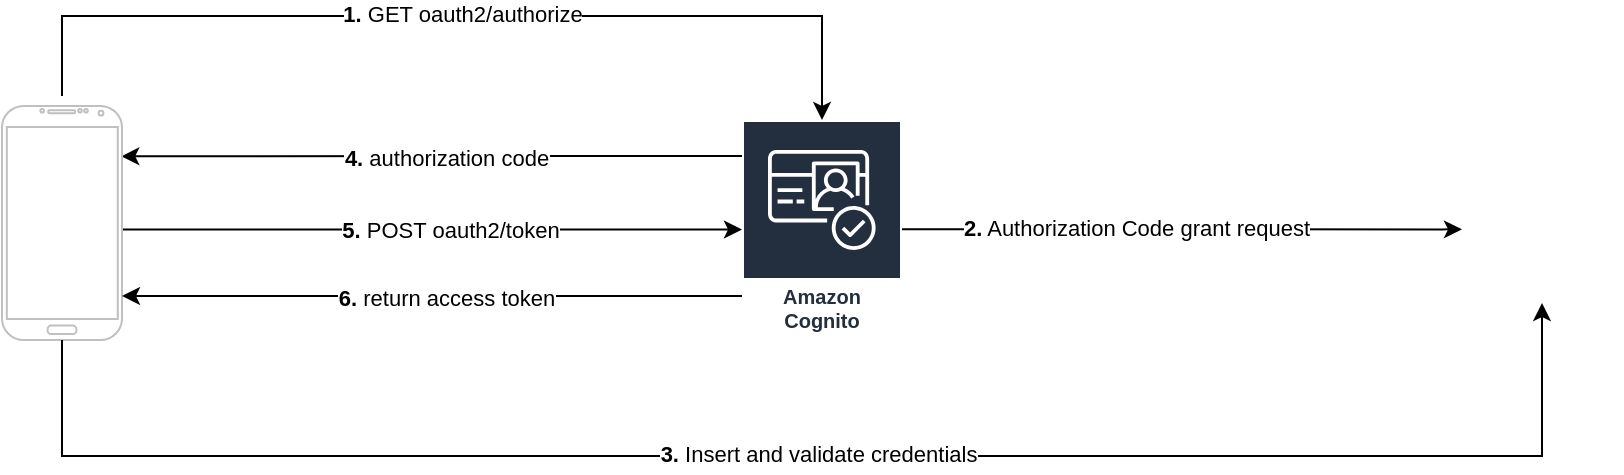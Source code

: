 <mxfile version="26.0.16">
  <diagram name="Page-1" id="dGsvdM9-jh6Zkj6ivhWE">
    <mxGraphModel dx="2022" dy="589" grid="1" gridSize="10" guides="1" tooltips="1" connect="1" arrows="1" fold="1" page="1" pageScale="1" pageWidth="827" pageHeight="1169" math="0" shadow="0">
      <root>
        <mxCell id="0" />
        <mxCell id="1" parent="0" />
        <mxCell id="k56ejSWuWEJTTyRDNeQE-1" value="Amazon Cognito" style="sketch=0;outlineConnect=0;fontColor=#232F3E;gradientColor=none;strokeColor=#ffffff;fillColor=#232F3E;dashed=0;verticalLabelPosition=middle;verticalAlign=bottom;align=center;html=1;whiteSpace=wrap;fontSize=10;fontStyle=1;spacing=3;shape=mxgraph.aws4.productIcon;prIcon=mxgraph.aws4.cognito;" vertex="1" parent="1">
          <mxGeometry x="280" y="222" width="80" height="110" as="geometry" />
        </mxCell>
        <mxCell id="k56ejSWuWEJTTyRDNeQE-4" value="" style="shape=image;verticalLabelPosition=bottom;labelBackgroundColor=default;verticalAlign=top;aspect=fixed;imageAspect=0;image=https://cdn1.iconfinder.com/data/icons/google-s-logo/150/Google_Icons-09-512.png;" vertex="1" parent="1">
          <mxGeometry x="640" y="233.5" width="80" height="80" as="geometry" />
        </mxCell>
        <mxCell id="k56ejSWuWEJTTyRDNeQE-8" style="edgeStyle=orthogonalEdgeStyle;rounded=0;orthogonalLoop=1;jettySize=auto;html=1;" edge="1" parent="1" target="k56ejSWuWEJTTyRDNeQE-1">
          <mxGeometry relative="1" as="geometry">
            <mxPoint x="-60" y="210" as="sourcePoint" />
            <mxPoint x="240" y="170" as="targetPoint" />
            <Array as="points">
              <mxPoint x="-60" y="170" />
            </Array>
          </mxGeometry>
        </mxCell>
        <mxCell id="k56ejSWuWEJTTyRDNeQE-11" value="&lt;b&gt;1.&lt;/b&gt; GET oauth2/authorize" style="edgeLabel;html=1;align=center;verticalAlign=middle;resizable=0;points=[];" vertex="1" connectable="0" parent="k56ejSWuWEJTTyRDNeQE-8">
          <mxGeometry x="-0.153" y="1" relative="1" as="geometry">
            <mxPoint x="40" as="offset" />
          </mxGeometry>
        </mxCell>
        <mxCell id="k56ejSWuWEJTTyRDNeQE-12" style="edgeStyle=orthogonalEdgeStyle;rounded=0;orthogonalLoop=1;jettySize=auto;html=1;entryX=0.994;entryY=0.215;entryDx=0;entryDy=0;entryPerimeter=0;" edge="1" parent="1" source="k56ejSWuWEJTTyRDNeQE-1" target="k56ejSWuWEJTTyRDNeQE-18">
          <mxGeometry relative="1" as="geometry">
            <mxPoint x="240" y="240" as="sourcePoint" />
            <mxPoint x="80" y="240" as="targetPoint" />
            <Array as="points">
              <mxPoint x="210" y="240" />
              <mxPoint x="210" y="240" />
            </Array>
          </mxGeometry>
        </mxCell>
        <mxCell id="k56ejSWuWEJTTyRDNeQE-25" value="&lt;b&gt;4.&lt;/b&gt; authorization code" style="edgeLabel;html=1;align=center;verticalAlign=middle;resizable=0;points=[];" vertex="1" connectable="0" parent="k56ejSWuWEJTTyRDNeQE-12">
          <mxGeometry x="-0.003" y="1" relative="1" as="geometry">
            <mxPoint x="6" as="offset" />
          </mxGeometry>
        </mxCell>
        <mxCell id="k56ejSWuWEJTTyRDNeQE-16" style="edgeStyle=orthogonalEdgeStyle;rounded=0;orthogonalLoop=1;jettySize=auto;html=1;exitX=0.984;exitY=0.557;exitDx=0;exitDy=0;exitPerimeter=0;" edge="1" parent="1">
          <mxGeometry relative="1" as="geometry">
            <mxPoint x="-30.96" y="276.759" as="sourcePoint" />
            <mxPoint x="280" y="276.78" as="targetPoint" />
            <Array as="points">
              <mxPoint x="200" y="276.59" />
              <mxPoint x="200" y="276.59" />
            </Array>
          </mxGeometry>
        </mxCell>
        <mxCell id="k56ejSWuWEJTTyRDNeQE-17" value="&lt;b&gt;5.&lt;/b&gt; POST oauth2/token" style="edgeLabel;html=1;align=center;verticalAlign=middle;resizable=0;points=[];" vertex="1" connectable="0" parent="k56ejSWuWEJTTyRDNeQE-16">
          <mxGeometry x="-0.153" y="1" relative="1" as="geometry">
            <mxPoint x="33" y="1" as="offset" />
          </mxGeometry>
        </mxCell>
        <mxCell id="k56ejSWuWEJTTyRDNeQE-19" value="" style="group" vertex="1" connectable="0" parent="1">
          <mxGeometry x="-90" y="215" width="60" height="117" as="geometry" />
        </mxCell>
        <mxCell id="k56ejSWuWEJTTyRDNeQE-7" value="" style="shape=image;verticalLabelPosition=bottom;labelBackgroundColor=default;verticalAlign=top;aspect=fixed;imageAspect=0;image=https://images.seeklogo.com/logo-png/35/2/flutter-logo-png_seeklogo-354671.png;" vertex="1" parent="k56ejSWuWEJTTyRDNeQE-19">
          <mxGeometry x="7.5" y="36" width="45" height="45" as="geometry" />
        </mxCell>
        <mxCell id="k56ejSWuWEJTTyRDNeQE-18" value="" style="verticalLabelPosition=bottom;verticalAlign=top;html=1;shadow=0;dashed=0;strokeWidth=1;shape=mxgraph.android.phone2;strokeColor=#c0c0c0;" vertex="1" parent="k56ejSWuWEJTTyRDNeQE-19">
          <mxGeometry width="60" height="117" as="geometry" />
        </mxCell>
        <mxCell id="k56ejSWuWEJTTyRDNeQE-20" style="edgeStyle=orthogonalEdgeStyle;rounded=0;orthogonalLoop=1;jettySize=auto;html=1;" edge="1" parent="1">
          <mxGeometry relative="1" as="geometry">
            <mxPoint x="360" y="276.66" as="sourcePoint" />
            <mxPoint x="640" y="276.66" as="targetPoint" />
            <Array as="points">
              <mxPoint x="630" y="276.66" />
              <mxPoint x="630" y="276.66" />
            </Array>
          </mxGeometry>
        </mxCell>
        <mxCell id="k56ejSWuWEJTTyRDNeQE-21" value="&lt;b&gt;2.&lt;/b&gt; Authorization Code grant request" style="edgeLabel;html=1;align=center;verticalAlign=middle;resizable=0;points=[];" vertex="1" connectable="0" parent="k56ejSWuWEJTTyRDNeQE-20">
          <mxGeometry x="-0.153" y="1" relative="1" as="geometry">
            <mxPoint x="-2" as="offset" />
          </mxGeometry>
        </mxCell>
        <mxCell id="k56ejSWuWEJTTyRDNeQE-23" style="edgeStyle=orthogonalEdgeStyle;rounded=0;orthogonalLoop=1;jettySize=auto;html=1;" edge="1" parent="1" source="k56ejSWuWEJTTyRDNeQE-18" target="k56ejSWuWEJTTyRDNeQE-4">
          <mxGeometry relative="1" as="geometry">
            <Array as="points">
              <mxPoint x="-60" y="390" />
              <mxPoint x="680" y="390" />
            </Array>
          </mxGeometry>
        </mxCell>
        <mxCell id="k56ejSWuWEJTTyRDNeQE-24" value="&lt;b&gt;3.&lt;/b&gt; Insert and validate credentials" style="edgeLabel;html=1;align=center;verticalAlign=middle;resizable=0;points=[];" vertex="1" connectable="0" parent="k56ejSWuWEJTTyRDNeQE-23">
          <mxGeometry x="-0.098" y="1" relative="1" as="geometry">
            <mxPoint x="41" as="offset" />
          </mxGeometry>
        </mxCell>
        <mxCell id="k56ejSWuWEJTTyRDNeQE-26" style="edgeStyle=orthogonalEdgeStyle;rounded=0;orthogonalLoop=1;jettySize=auto;html=1;entryX=0.994;entryY=0.215;entryDx=0;entryDy=0;entryPerimeter=0;" edge="1" parent="1">
          <mxGeometry relative="1" as="geometry">
            <mxPoint x="280" y="310" as="sourcePoint" />
            <mxPoint x="-30" y="310" as="targetPoint" />
            <Array as="points">
              <mxPoint x="210" y="310" />
              <mxPoint x="210" y="310" />
            </Array>
          </mxGeometry>
        </mxCell>
        <mxCell id="k56ejSWuWEJTTyRDNeQE-27" value="&lt;b&gt;6.&lt;/b&gt; return access token" style="edgeLabel;html=1;align=center;verticalAlign=middle;resizable=0;points=[];" vertex="1" connectable="0" parent="k56ejSWuWEJTTyRDNeQE-26">
          <mxGeometry x="-0.003" y="1" relative="1" as="geometry">
            <mxPoint x="6" as="offset" />
          </mxGeometry>
        </mxCell>
      </root>
    </mxGraphModel>
  </diagram>
</mxfile>
